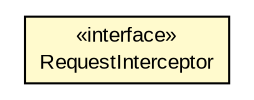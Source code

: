 #!/usr/local/bin/dot
#
# Class diagram 
# Generated by UMLGraph version R5_6-24-gf6e263 (http://www.umlgraph.org/)
#

digraph G {
	edge [fontname="arial",fontsize=10,labelfontname="arial",labelfontsize=10];
	node [fontname="arial",fontsize=10,shape=plaintext];
	nodesep=0.25;
	ranksep=0.5;
	rankdir=LR;
	// io.reinert.requestor.RequestInterceptor
	c9496 [label=<<table title="io.reinert.requestor.RequestInterceptor" border="0" cellborder="1" cellspacing="0" cellpadding="2" port="p" bgcolor="lemonChiffon" href="./RequestInterceptor.html">
		<tr><td><table border="0" cellspacing="0" cellpadding="1">
<tr><td align="center" balign="center"> &#171;interface&#187; </td></tr>
<tr><td align="center" balign="center"> RequestInterceptor </td></tr>
		</table></td></tr>
		</table>>, URL="./RequestInterceptor.html", fontname="arial", fontcolor="black", fontsize=10.0];
}

